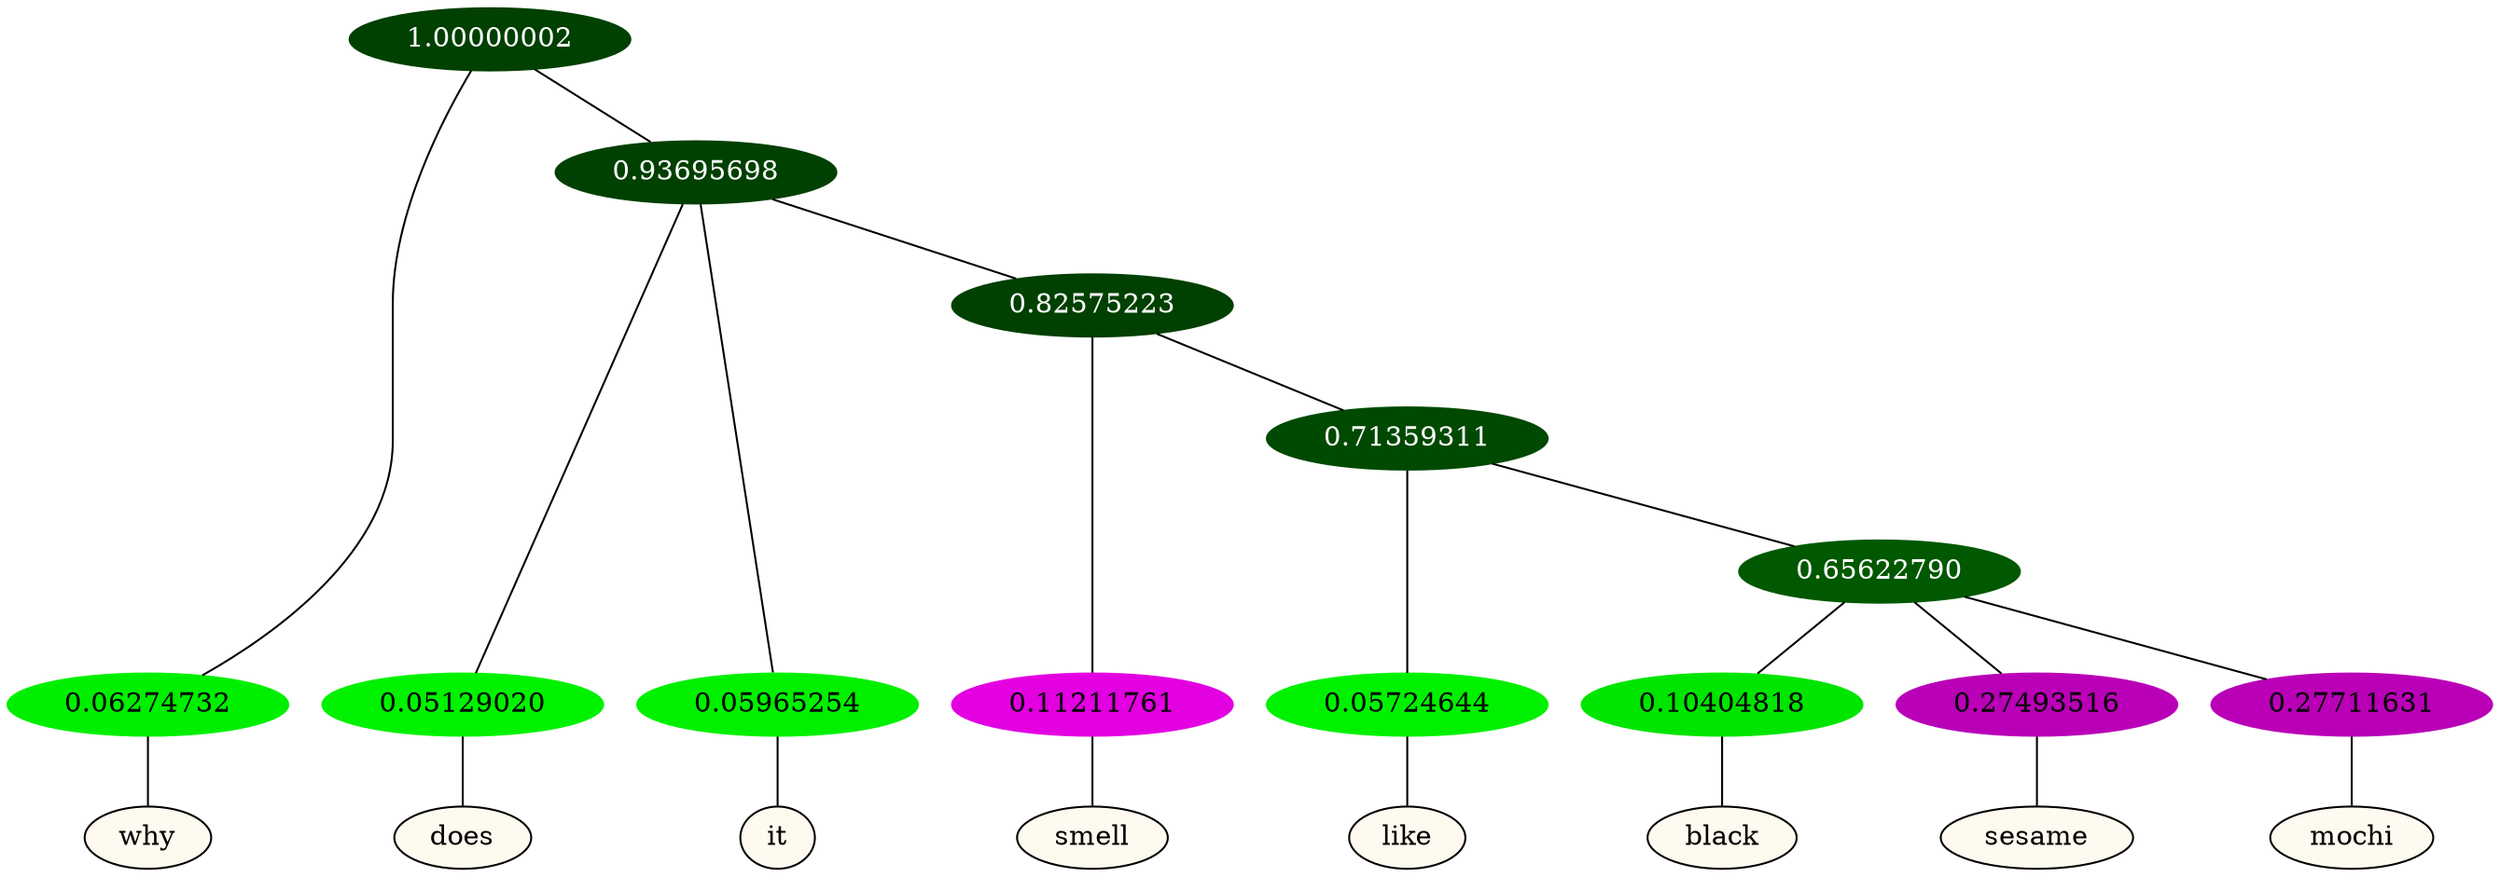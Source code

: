 graph {
	node [format=png height=0.15 nodesep=0.001 ordering=out overlap=prism overlap_scaling=0.01 ranksep=0.001 ratio=0.2 style=filled width=0.15]
	{
		rank=same
		a_w_1 [label=why color=black fillcolor=floralwhite style="filled,solid"]
		a_w_3 [label=does color=black fillcolor=floralwhite style="filled,solid"]
		a_w_4 [label=it color=black fillcolor=floralwhite style="filled,solid"]
		a_w_6 [label=smell color=black fillcolor=floralwhite style="filled,solid"]
		a_w_8 [label=like color=black fillcolor=floralwhite style="filled,solid"]
		a_w_10 [label=black color=black fillcolor=floralwhite style="filled,solid"]
		a_w_11 [label=sesame color=black fillcolor=floralwhite style="filled,solid"]
		a_w_12 [label=mochi color=black fillcolor=floralwhite style="filled,solid"]
	}
	a_n_1 -- a_w_1
	a_n_3 -- a_w_3
	a_n_4 -- a_w_4
	a_n_6 -- a_w_6
	a_n_8 -- a_w_8
	a_n_10 -- a_w_10
	a_n_11 -- a_w_11
	a_n_12 -- a_w_12
	{
		rank=same
		a_n_1 [label=0.06274732 color="0.334 1.000 0.937" fontcolor=black]
		a_n_3 [label=0.05129020 color="0.334 1.000 0.949" fontcolor=black]
		a_n_4 [label=0.05965254 color="0.334 1.000 0.940" fontcolor=black]
		a_n_6 [label=0.11211761 color="0.835 1.000 0.888" fontcolor=black]
		a_n_8 [label=0.05724644 color="0.334 1.000 0.943" fontcolor=black]
		a_n_10 [label=0.10404818 color="0.334 1.000 0.896" fontcolor=black]
		a_n_11 [label=0.27493516 color="0.835 1.000 0.725" fontcolor=black]
		a_n_12 [label=0.27711631 color="0.835 1.000 0.723" fontcolor=black]
	}
	a_n_0 [label=1.00000002 color="0.334 1.000 0.250" fontcolor=grey99]
	a_n_0 -- a_n_1
	a_n_2 [label=0.93695698 color="0.334 1.000 0.250" fontcolor=grey99]
	a_n_0 -- a_n_2
	a_n_2 -- a_n_3
	a_n_2 -- a_n_4
	a_n_5 [label=0.82575223 color="0.334 1.000 0.250" fontcolor=grey99]
	a_n_2 -- a_n_5
	a_n_5 -- a_n_6
	a_n_7 [label=0.71359311 color="0.334 1.000 0.286" fontcolor=grey99]
	a_n_5 -- a_n_7
	a_n_7 -- a_n_8
	a_n_9 [label=0.65622790 color="0.334 1.000 0.344" fontcolor=grey99]
	a_n_7 -- a_n_9
	a_n_9 -- a_n_10
	a_n_9 -- a_n_11
	a_n_9 -- a_n_12
}
